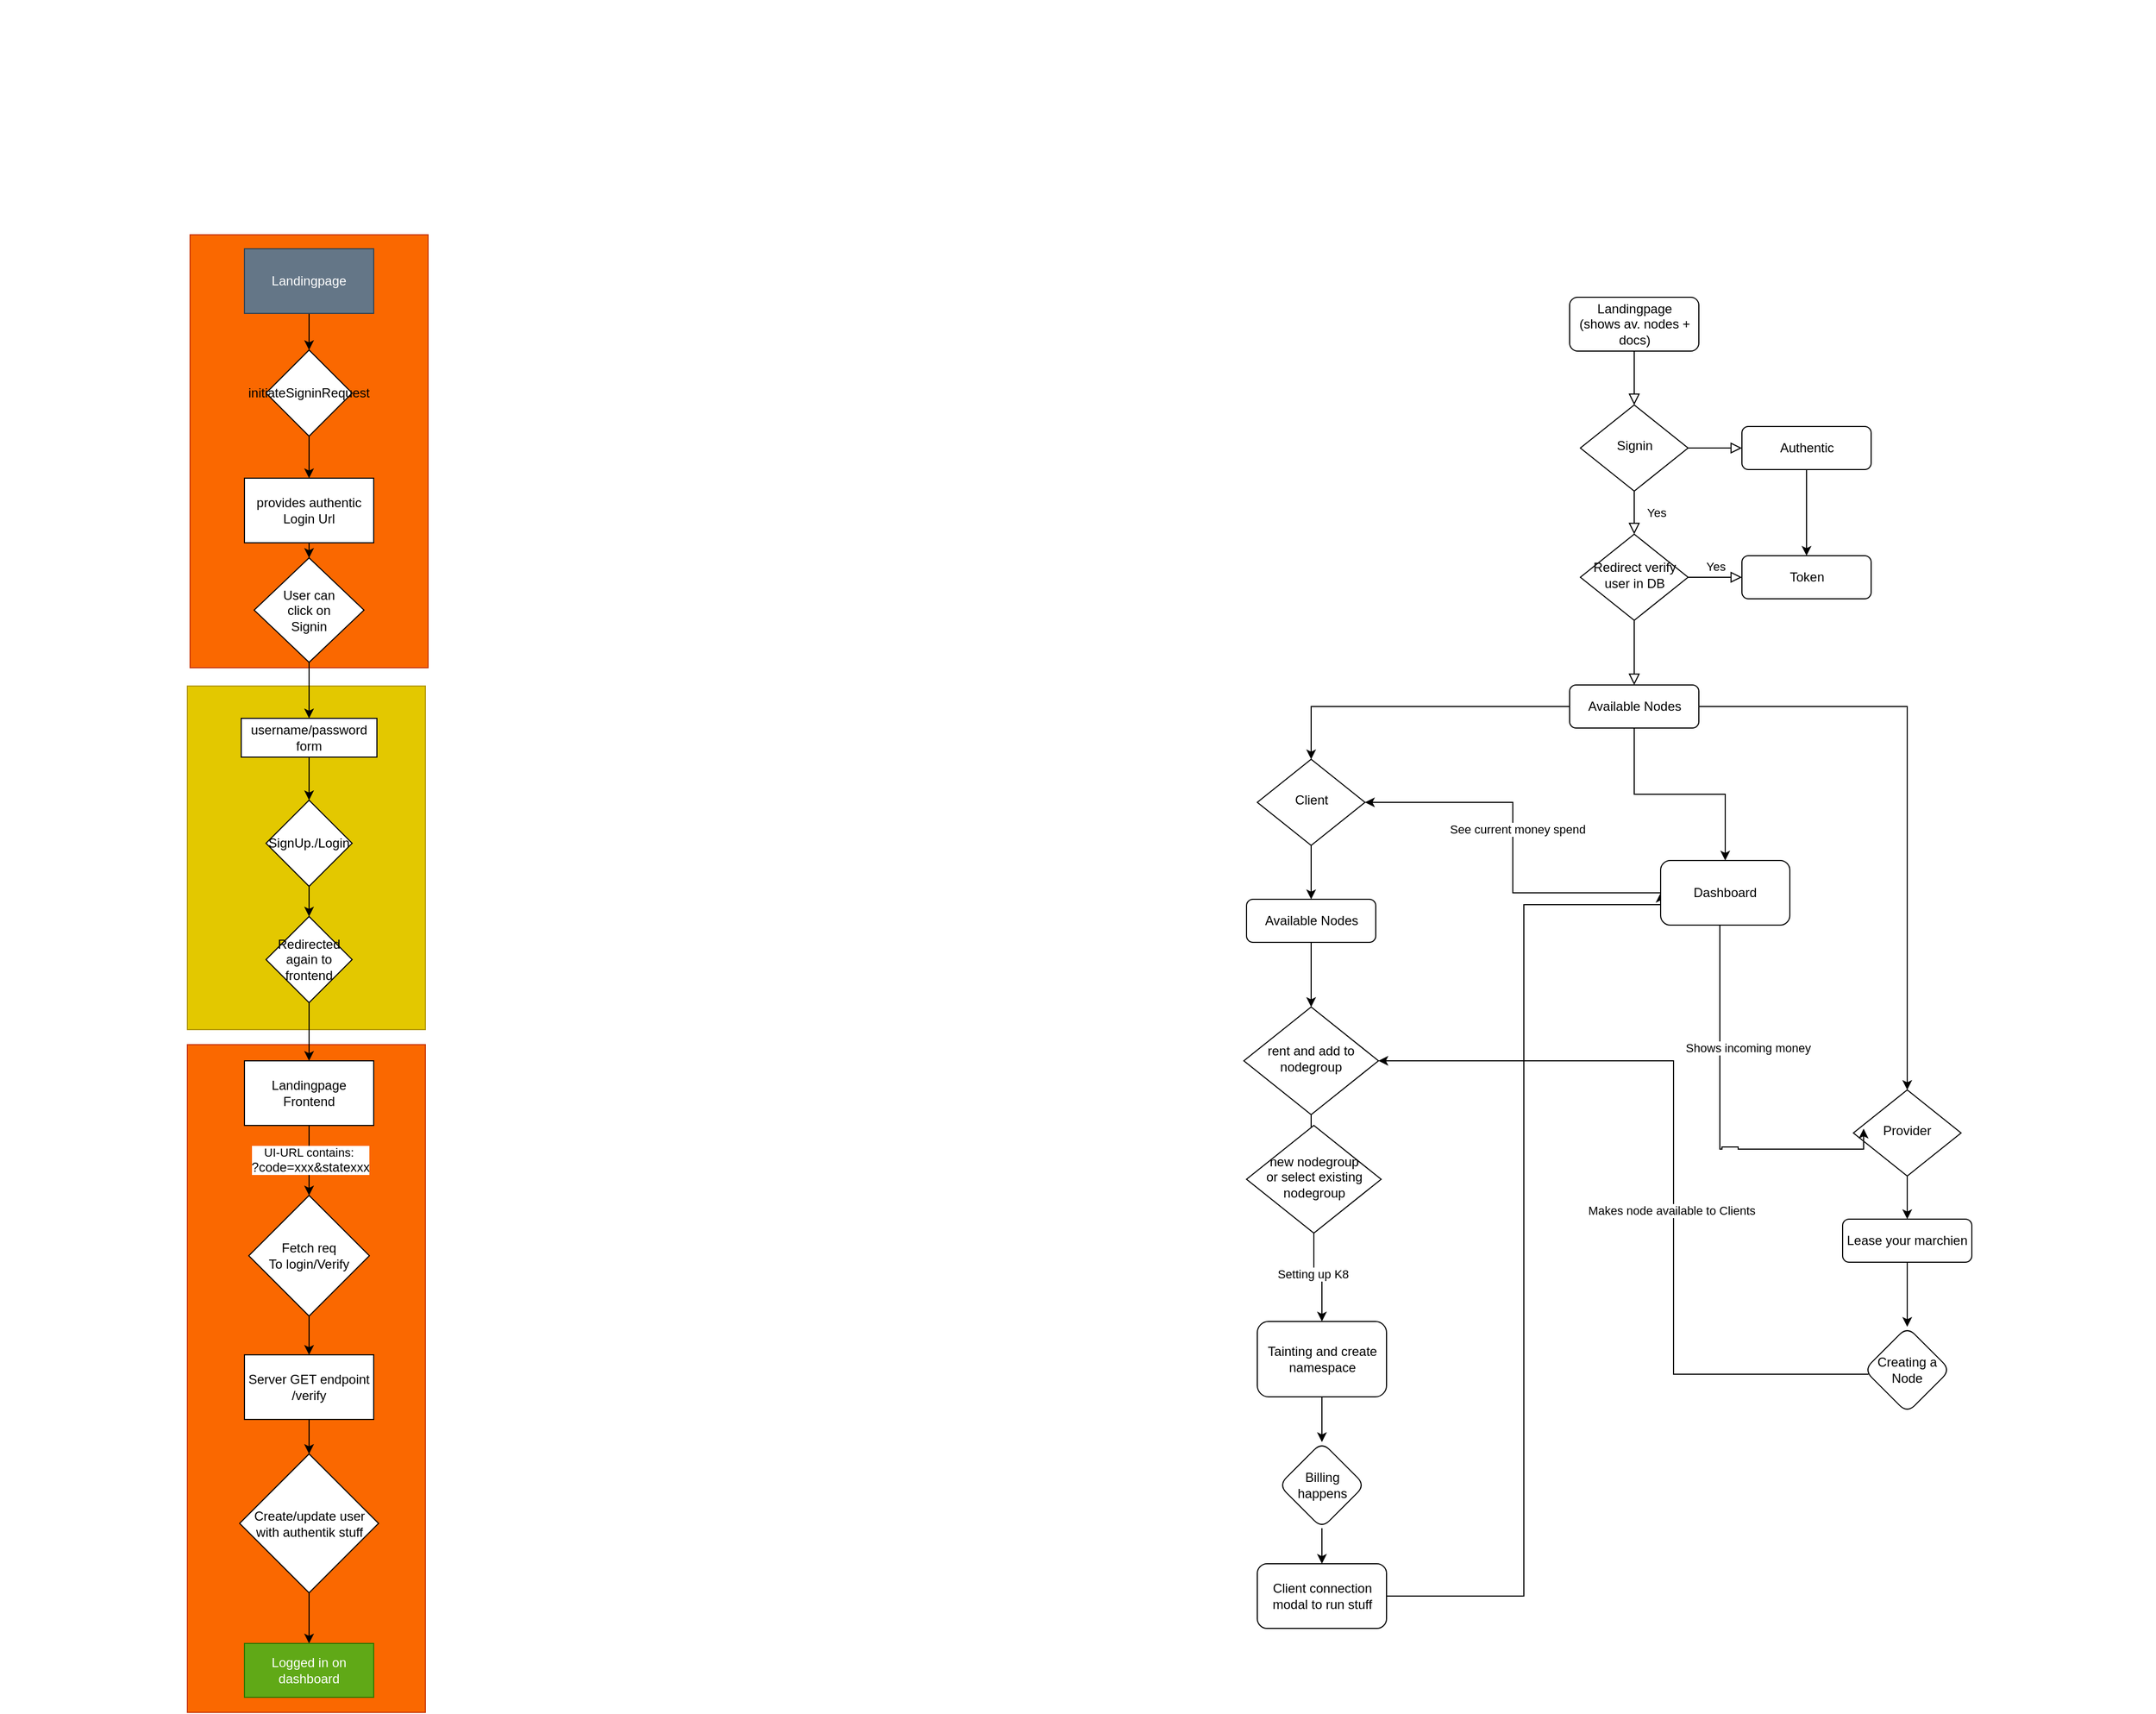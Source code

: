 <mxfile version="21.5.0" type="github" pages="2">
  <diagram name="Seite-1" id="oyB1J4lQSQryITBCKR3E">
    <mxGraphModel dx="5280" dy="3123" grid="0" gridSize="10" guides="1" tooltips="1" connect="1" arrows="1" fold="1" page="0" pageScale="1" pageWidth="827" pageHeight="1169" math="0" shadow="0">
      <root>
        <mxCell id="0" />
        <mxCell id="1" parent="0" />
        <mxCell id="EEiRr2LU-W_r3cA7hqpR-35" value="" style="rounded=0;html=1;jettySize=auto;orthogonalLoop=1;fontSize=11;endArrow=block;endFill=0;endSize=8;strokeWidth=1;shadow=0;labelBackgroundColor=none;edgeStyle=orthogonalEdgeStyle;" parent="1" source="EEiRr2LU-W_r3cA7hqpR-36" target="EEiRr2LU-W_r3cA7hqpR-39" edge="1">
          <mxGeometry relative="1" as="geometry" />
        </mxCell>
        <mxCell id="EEiRr2LU-W_r3cA7hqpR-36" value="Landingpage&lt;br&gt;(shows av. nodes + docs)" style="rounded=1;whiteSpace=wrap;html=1;fontSize=12;glass=0;strokeWidth=1;shadow=0;" parent="1" vertex="1">
          <mxGeometry x="352.5" y="50" width="120" height="50" as="geometry" />
        </mxCell>
        <mxCell id="EEiRr2LU-W_r3cA7hqpR-37" value="Yes" style="rounded=0;html=1;jettySize=auto;orthogonalLoop=1;fontSize=11;endArrow=block;endFill=0;endSize=8;strokeWidth=1;shadow=0;labelBackgroundColor=none;edgeStyle=orthogonalEdgeStyle;" parent="1" source="EEiRr2LU-W_r3cA7hqpR-39" target="EEiRr2LU-W_r3cA7hqpR-44" edge="1">
          <mxGeometry y="20" relative="1" as="geometry">
            <mxPoint as="offset" />
          </mxGeometry>
        </mxCell>
        <mxCell id="EEiRr2LU-W_r3cA7hqpR-38" value="" style="edgeStyle=orthogonalEdgeStyle;rounded=0;html=1;jettySize=auto;orthogonalLoop=1;fontSize=11;endArrow=block;endFill=0;endSize=8;strokeWidth=1;shadow=0;labelBackgroundColor=none;" parent="1" source="EEiRr2LU-W_r3cA7hqpR-39" target="EEiRr2LU-W_r3cA7hqpR-41" edge="1">
          <mxGeometry y="10" relative="1" as="geometry">
            <mxPoint as="offset" />
          </mxGeometry>
        </mxCell>
        <mxCell id="EEiRr2LU-W_r3cA7hqpR-39" value="Signin" style="rhombus;whiteSpace=wrap;html=1;shadow=0;fontFamily=Helvetica;fontSize=12;align=center;strokeWidth=1;spacing=6;spacingTop=-4;" parent="1" vertex="1">
          <mxGeometry x="362.5" y="150" width="100" height="80" as="geometry" />
        </mxCell>
        <mxCell id="EEiRr2LU-W_r3cA7hqpR-40" style="edgeStyle=orthogonalEdgeStyle;rounded=0;orthogonalLoop=1;jettySize=auto;html=1;" parent="1" source="EEiRr2LU-W_r3cA7hqpR-41" target="EEiRr2LU-W_r3cA7hqpR-48" edge="1">
          <mxGeometry relative="1" as="geometry" />
        </mxCell>
        <mxCell id="EEiRr2LU-W_r3cA7hqpR-41" value="Authentic" style="rounded=1;whiteSpace=wrap;html=1;fontSize=12;glass=0;strokeWidth=1;shadow=0;" parent="1" vertex="1">
          <mxGeometry x="512.5" y="170" width="120" height="40" as="geometry" />
        </mxCell>
        <mxCell id="EEiRr2LU-W_r3cA7hqpR-42" value="" style="rounded=0;html=1;jettySize=auto;orthogonalLoop=1;fontSize=11;endArrow=block;endFill=0;endSize=8;strokeWidth=1;shadow=0;labelBackgroundColor=none;edgeStyle=orthogonalEdgeStyle;" parent="1" source="EEiRr2LU-W_r3cA7hqpR-44" target="EEiRr2LU-W_r3cA7hqpR-47" edge="1">
          <mxGeometry x="0.333" y="20" relative="1" as="geometry">
            <mxPoint as="offset" />
          </mxGeometry>
        </mxCell>
        <mxCell id="EEiRr2LU-W_r3cA7hqpR-43" value="Yes" style="edgeStyle=orthogonalEdgeStyle;rounded=0;html=1;jettySize=auto;orthogonalLoop=1;fontSize=11;endArrow=block;endFill=0;endSize=8;strokeWidth=1;shadow=0;labelBackgroundColor=none;" parent="1" source="EEiRr2LU-W_r3cA7hqpR-44" target="EEiRr2LU-W_r3cA7hqpR-48" edge="1">
          <mxGeometry y="10" relative="1" as="geometry">
            <mxPoint as="offset" />
          </mxGeometry>
        </mxCell>
        <mxCell id="EEiRr2LU-W_r3cA7hqpR-44" value="Redirect verify user in DB" style="rhombus;whiteSpace=wrap;html=1;shadow=0;fontFamily=Helvetica;fontSize=12;align=center;strokeWidth=1;spacing=6;spacingTop=-4;" parent="1" vertex="1">
          <mxGeometry x="362.5" y="270" width="100" height="80" as="geometry" />
        </mxCell>
        <mxCell id="EEiRr2LU-W_r3cA7hqpR-45" style="edgeStyle=orthogonalEdgeStyle;rounded=0;orthogonalLoop=1;jettySize=auto;html=1;entryX=0.5;entryY=0;entryDx=0;entryDy=0;" parent="1" source="EEiRr2LU-W_r3cA7hqpR-47" target="EEiRr2LU-W_r3cA7hqpR-55" edge="1">
          <mxGeometry relative="1" as="geometry">
            <mxPoint x="592.5" y="460" as="targetPoint" />
          </mxGeometry>
        </mxCell>
        <mxCell id="EEiRr2LU-W_r3cA7hqpR-46" style="edgeStyle=orthogonalEdgeStyle;rounded=0;orthogonalLoop=1;jettySize=auto;html=1;entryX=0.5;entryY=0;entryDx=0;entryDy=0;" parent="1" source="EEiRr2LU-W_r3cA7hqpR-47" target="EEiRr2LU-W_r3cA7hqpR-53" edge="1">
          <mxGeometry relative="1" as="geometry">
            <mxPoint x="245.74" y="476" as="targetPoint" />
          </mxGeometry>
        </mxCell>
        <mxCell id="s5_odyK9Tq23q0nwJr0p-11" value="" style="edgeStyle=orthogonalEdgeStyle;rounded=0;orthogonalLoop=1;jettySize=auto;html=1;" parent="1" source="EEiRr2LU-W_r3cA7hqpR-47" target="s5_odyK9Tq23q0nwJr0p-10" edge="1">
          <mxGeometry relative="1" as="geometry" />
        </mxCell>
        <mxCell id="EEiRr2LU-W_r3cA7hqpR-47" value="Available Nodes" style="rounded=1;whiteSpace=wrap;html=1;fontSize=12;glass=0;strokeWidth=1;shadow=0;" parent="1" vertex="1">
          <mxGeometry x="352.5" y="410" width="120" height="40" as="geometry" />
        </mxCell>
        <mxCell id="EEiRr2LU-W_r3cA7hqpR-48" value="Token" style="rounded=1;whiteSpace=wrap;html=1;fontSize=12;glass=0;strokeWidth=1;shadow=0;" parent="1" vertex="1">
          <mxGeometry x="512.5" y="290" width="120" height="40" as="geometry" />
        </mxCell>
        <mxCell id="s5_odyK9Tq23q0nwJr0p-2" value="" style="edgeStyle=orthogonalEdgeStyle;rounded=0;orthogonalLoop=1;jettySize=auto;html=1;" parent="1" source="EEiRr2LU-W_r3cA7hqpR-49" target="s5_odyK9Tq23q0nwJr0p-1" edge="1">
          <mxGeometry relative="1" as="geometry" />
        </mxCell>
        <mxCell id="EEiRr2LU-W_r3cA7hqpR-49" value="Lease your marchien" style="rounded=1;whiteSpace=wrap;html=1;fontSize=12;glass=0;strokeWidth=1;shadow=0;" parent="1" vertex="1">
          <mxGeometry x="606" y="906" width="120" height="40" as="geometry" />
        </mxCell>
        <mxCell id="EEiRr2LU-W_r3cA7hqpR-50" style="edgeStyle=orthogonalEdgeStyle;rounded=0;orthogonalLoop=1;jettySize=auto;html=1;" parent="1" source="EEiRr2LU-W_r3cA7hqpR-51" target="EEiRr2LU-W_r3cA7hqpR-58" edge="1">
          <mxGeometry relative="1" as="geometry" />
        </mxCell>
        <mxCell id="EEiRr2LU-W_r3cA7hqpR-51" value="Available Nodes" style="rounded=1;whiteSpace=wrap;html=1;fontSize=12;glass=0;strokeWidth=1;shadow=0;" parent="1" vertex="1">
          <mxGeometry x="52.5" y="609" width="120" height="40" as="geometry" />
        </mxCell>
        <mxCell id="EEiRr2LU-W_r3cA7hqpR-52" style="edgeStyle=orthogonalEdgeStyle;rounded=0;orthogonalLoop=1;jettySize=auto;html=1;" parent="1" source="EEiRr2LU-W_r3cA7hqpR-53" target="EEiRr2LU-W_r3cA7hqpR-51" edge="1">
          <mxGeometry relative="1" as="geometry" />
        </mxCell>
        <mxCell id="EEiRr2LU-W_r3cA7hqpR-53" value="Client" style="rhombus;whiteSpace=wrap;html=1;shadow=0;fontFamily=Helvetica;fontSize=12;align=center;strokeWidth=1;spacing=6;spacingTop=-4;" parent="1" vertex="1">
          <mxGeometry x="62.5" y="479" width="100" height="80" as="geometry" />
        </mxCell>
        <mxCell id="EEiRr2LU-W_r3cA7hqpR-54" style="edgeStyle=orthogonalEdgeStyle;rounded=0;orthogonalLoop=1;jettySize=auto;html=1;" parent="1" source="EEiRr2LU-W_r3cA7hqpR-55" target="EEiRr2LU-W_r3cA7hqpR-49" edge="1">
          <mxGeometry relative="1" as="geometry" />
        </mxCell>
        <mxCell id="EEiRr2LU-W_r3cA7hqpR-55" value="Provider" style="rhombus;whiteSpace=wrap;html=1;shadow=0;fontFamily=Helvetica;fontSize=12;align=center;strokeWidth=1;spacing=6;spacingTop=-4;" parent="1" vertex="1">
          <mxGeometry x="616" y="786" width="100" height="80" as="geometry" />
        </mxCell>
        <mxCell id="EEiRr2LU-W_r3cA7hqpR-57" style="edgeStyle=orthogonalEdgeStyle;rounded=0;orthogonalLoop=1;jettySize=auto;html=1;entryX=0.5;entryY=0;entryDx=0;entryDy=0;" parent="1" source="EEiRr2LU-W_r3cA7hqpR-58" target="EEiRr2LU-W_r3cA7hqpR-63" edge="1">
          <mxGeometry relative="1" as="geometry">
            <mxPoint x="272.5" y="729" as="targetPoint" />
          </mxGeometry>
        </mxCell>
        <mxCell id="EEiRr2LU-W_r3cA7hqpR-58" value="rent and add to nodegroup" style="rhombus;whiteSpace=wrap;html=1;shadow=0;fontFamily=Helvetica;fontSize=12;align=center;strokeWidth=1;spacing=6;spacingTop=-4;" parent="1" vertex="1">
          <mxGeometry x="50" y="709" width="125" height="100" as="geometry" />
        </mxCell>
        <mxCell id="s5_odyK9Tq23q0nwJr0p-6" value="" style="edgeStyle=orthogonalEdgeStyle;rounded=0;orthogonalLoop=1;jettySize=auto;html=1;" parent="1" source="EEiRr2LU-W_r3cA7hqpR-61" target="s5_odyK9Tq23q0nwJr0p-5" edge="1">
          <mxGeometry relative="1" as="geometry" />
        </mxCell>
        <mxCell id="EEiRr2LU-W_r3cA7hqpR-61" value="Tainting and create namespace" style="rounded=1;whiteSpace=wrap;html=1;fontSize=12;glass=0;strokeWidth=1;shadow=0;" parent="1" vertex="1">
          <mxGeometry x="62.5" y="1001" width="120" height="70" as="geometry" />
        </mxCell>
        <mxCell id="EEiRr2LU-W_r3cA7hqpR-62" style="edgeStyle=orthogonalEdgeStyle;rounded=0;orthogonalLoop=1;jettySize=auto;html=1;" parent="1" source="EEiRr2LU-W_r3cA7hqpR-63" target="EEiRr2LU-W_r3cA7hqpR-61" edge="1">
          <mxGeometry relative="1" as="geometry">
            <mxPoint x="115" y="992" as="targetPoint" />
          </mxGeometry>
        </mxCell>
        <mxCell id="s5_odyK9Tq23q0nwJr0p-4" value="Setting up K8" style="edgeLabel;html=1;align=center;verticalAlign=middle;resizable=0;points=[];" parent="EEiRr2LU-W_r3cA7hqpR-62" connectable="0" vertex="1">
          <mxGeometry x="-0.164" y="-1" relative="1" as="geometry">
            <mxPoint as="offset" />
          </mxGeometry>
        </mxCell>
        <mxCell id="EEiRr2LU-W_r3cA7hqpR-63" value="new nodegroup&lt;br&gt;or select existing&lt;br&gt;nodegroup" style="rhombus;whiteSpace=wrap;html=1;shadow=0;fontFamily=Helvetica;fontSize=12;align=center;strokeWidth=1;spacing=6;spacingTop=-4;" parent="1" vertex="1">
          <mxGeometry x="52.5" y="819" width="125" height="100" as="geometry" />
        </mxCell>
        <mxCell id="s5_odyK9Tq23q0nwJr0p-3" style="edgeStyle=orthogonalEdgeStyle;rounded=0;orthogonalLoop=1;jettySize=auto;html=1;entryX=1;entryY=0.5;entryDx=0;entryDy=0;" parent="1" source="s5_odyK9Tq23q0nwJr0p-1" target="EEiRr2LU-W_r3cA7hqpR-58" edge="1">
          <mxGeometry relative="1" as="geometry">
            <Array as="points">
              <mxPoint x="449" y="1050" />
              <mxPoint x="449" y="759" />
            </Array>
          </mxGeometry>
        </mxCell>
        <mxCell id="s5_odyK9Tq23q0nwJr0p-17" value="Makes node available to Clients" style="edgeLabel;html=1;align=center;verticalAlign=middle;resizable=0;points=[];" parent="s5_odyK9Tq23q0nwJr0p-3" connectable="0" vertex="1">
          <mxGeometry x="-0.104" y="1" relative="1" as="geometry">
            <mxPoint x="-1" y="1" as="offset" />
          </mxGeometry>
        </mxCell>
        <mxCell id="s5_odyK9Tq23q0nwJr0p-1" value="Creating a Node" style="rhombus;whiteSpace=wrap;html=1;rounded=1;glass=0;strokeWidth=1;shadow=0;" parent="1" vertex="1">
          <mxGeometry x="626" y="1006" width="80" height="80" as="geometry" />
        </mxCell>
        <mxCell id="s5_odyK9Tq23q0nwJr0p-8" value="" style="edgeStyle=orthogonalEdgeStyle;rounded=0;orthogonalLoop=1;jettySize=auto;html=1;" parent="1" source="s5_odyK9Tq23q0nwJr0p-5" target="s5_odyK9Tq23q0nwJr0p-7" edge="1">
          <mxGeometry relative="1" as="geometry" />
        </mxCell>
        <mxCell id="s5_odyK9Tq23q0nwJr0p-5" value="Billing happens" style="rhombus;whiteSpace=wrap;html=1;rounded=1;glass=0;strokeWidth=1;shadow=0;" parent="1" vertex="1">
          <mxGeometry x="82.5" y="1113" width="80" height="80" as="geometry" />
        </mxCell>
        <mxCell id="s5_odyK9Tq23q0nwJr0p-12" style="edgeStyle=orthogonalEdgeStyle;rounded=0;orthogonalLoop=1;jettySize=auto;html=1;entryX=0;entryY=0.5;entryDx=0;entryDy=0;" parent="1" source="s5_odyK9Tq23q0nwJr0p-7" target="s5_odyK9Tq23q0nwJr0p-10" edge="1">
          <mxGeometry relative="1" as="geometry">
            <Array as="points">
              <mxPoint x="310" y="1256" />
              <mxPoint x="310" y="614" />
              <mxPoint x="437" y="614" />
            </Array>
          </mxGeometry>
        </mxCell>
        <mxCell id="s5_odyK9Tq23q0nwJr0p-7" value="Client connection modal to run stuff" style="whiteSpace=wrap;html=1;rounded=1;glass=0;strokeWidth=1;shadow=0;" parent="1" vertex="1">
          <mxGeometry x="62.5" y="1226" width="120" height="60" as="geometry" />
        </mxCell>
        <mxCell id="s5_odyK9Tq23q0nwJr0p-13" style="edgeStyle=orthogonalEdgeStyle;rounded=0;orthogonalLoop=1;jettySize=auto;html=1;entryX=0.095;entryY=0.45;entryDx=0;entryDy=0;entryPerimeter=0;exitX=1;exitY=0.5;exitDx=0;exitDy=0;" parent="1" source="s5_odyK9Tq23q0nwJr0p-10" target="EEiRr2LU-W_r3cA7hqpR-55" edge="1">
          <mxGeometry relative="1" as="geometry">
            <mxPoint x="465" y="943" as="sourcePoint" />
            <mxPoint x="502.5" y="539" as="targetPoint" />
            <Array as="points">
              <mxPoint x="492" y="603" />
              <mxPoint x="492" y="841" />
              <mxPoint x="494" y="841" />
              <mxPoint x="494" y="839" />
              <mxPoint x="509" y="839" />
              <mxPoint x="509" y="841" />
              <mxPoint x="626" y="841" />
            </Array>
          </mxGeometry>
        </mxCell>
        <mxCell id="s5_odyK9Tq23q0nwJr0p-14" value="Shows incoming money" style="edgeLabel;html=1;align=center;verticalAlign=middle;resizable=0;points=[];" parent="s5_odyK9Tq23q0nwJr0p-13" connectable="0" vertex="1">
          <mxGeometry x="-0.164" y="2" relative="1" as="geometry">
            <mxPoint x="24" y="17" as="offset" />
          </mxGeometry>
        </mxCell>
        <mxCell id="s5_odyK9Tq23q0nwJr0p-15" style="edgeStyle=orthogonalEdgeStyle;rounded=0;orthogonalLoop=1;jettySize=auto;html=1;entryX=1;entryY=0.5;entryDx=0;entryDy=0;" parent="1" source="s5_odyK9Tq23q0nwJr0p-10" target="EEiRr2LU-W_r3cA7hqpR-53" edge="1">
          <mxGeometry relative="1" as="geometry" />
        </mxCell>
        <mxCell id="s5_odyK9Tq23q0nwJr0p-16" value="See current money spend" style="edgeLabel;html=1;align=center;verticalAlign=middle;resizable=0;points=[];" parent="s5_odyK9Tq23q0nwJr0p-15" connectable="0" vertex="1">
          <mxGeometry x="0.104" y="-3" relative="1" as="geometry">
            <mxPoint x="1" y="1" as="offset" />
          </mxGeometry>
        </mxCell>
        <mxCell id="s5_odyK9Tq23q0nwJr0p-10" value="Dashboard" style="whiteSpace=wrap;html=1;rounded=1;glass=0;strokeWidth=1;shadow=0;" parent="1" vertex="1">
          <mxGeometry x="437" y="573" width="120" height="60" as="geometry" />
        </mxCell>
        <mxCell id="siuS2Ej1_t6DZ1DL3Dz5-1" value="" style="rounded=0;whiteSpace=wrap;html=1;align=left;fillColor=#fa6800;fontColor=#000000;strokeColor=#C73500;" vertex="1" parent="1">
          <mxGeometry x="-931" y="744" width="221" height="620" as="geometry" />
        </mxCell>
        <mxCell id="siuS2Ej1_t6DZ1DL3Dz5-2" value="" style="rounded=0;whiteSpace=wrap;html=1;align=left;fillColor=#fa6800;fontColor=#000000;strokeColor=#C73500;" vertex="1" parent="1">
          <mxGeometry x="-928.5" y="-8" width="221" height="402" as="geometry" />
        </mxCell>
        <mxCell id="siuS2Ej1_t6DZ1DL3Dz5-3" value="" style="rounded=0;whiteSpace=wrap;html=1;align=left;fillColor=#e3c800;fontColor=#000000;strokeColor=#B09500;" vertex="1" parent="1">
          <mxGeometry x="-931" y="411" width="221" height="319" as="geometry" />
        </mxCell>
        <mxCell id="siuS2Ej1_t6DZ1DL3Dz5-4" value="" style="edgeStyle=orthogonalEdgeStyle;rounded=0;orthogonalLoop=1;jettySize=auto;html=1;" edge="1" parent="1" source="siuS2Ej1_t6DZ1DL3Dz5-5" target="siuS2Ej1_t6DZ1DL3Dz5-7">
          <mxGeometry relative="1" as="geometry" />
        </mxCell>
        <mxCell id="siuS2Ej1_t6DZ1DL3Dz5-5" value="Landingpage" style="rounded=0;whiteSpace=wrap;html=1;fillColor=#647687;fontColor=#ffffff;strokeColor=#314354;" vertex="1" parent="1">
          <mxGeometry x="-878" y="5" width="120" height="60" as="geometry" />
        </mxCell>
        <mxCell id="siuS2Ej1_t6DZ1DL3Dz5-6" value="" style="edgeStyle=orthogonalEdgeStyle;rounded=0;orthogonalLoop=1;jettySize=auto;html=1;" edge="1" parent="1" source="siuS2Ej1_t6DZ1DL3Dz5-7" target="siuS2Ej1_t6DZ1DL3Dz5-9">
          <mxGeometry relative="1" as="geometry" />
        </mxCell>
        <mxCell id="siuS2Ej1_t6DZ1DL3Dz5-7" value="initiateSigninRequest" style="rhombus;whiteSpace=wrap;html=1;rounded=0;" vertex="1" parent="1">
          <mxGeometry x="-858" y="99" width="80" height="80" as="geometry" />
        </mxCell>
        <mxCell id="siuS2Ej1_t6DZ1DL3Dz5-8" value="" style="edgeStyle=orthogonalEdgeStyle;rounded=0;orthogonalLoop=1;jettySize=auto;html=1;" edge="1" parent="1" source="siuS2Ej1_t6DZ1DL3Dz5-9" target="siuS2Ej1_t6DZ1DL3Dz5-11">
          <mxGeometry relative="1" as="geometry" />
        </mxCell>
        <mxCell id="siuS2Ej1_t6DZ1DL3Dz5-9" value="provides authentic Login Url" style="whiteSpace=wrap;html=1;rounded=0;" vertex="1" parent="1">
          <mxGeometry x="-878" y="218" width="120" height="60" as="geometry" />
        </mxCell>
        <mxCell id="siuS2Ej1_t6DZ1DL3Dz5-10" style="edgeStyle=orthogonalEdgeStyle;rounded=0;orthogonalLoop=1;jettySize=auto;html=1;entryX=0.5;entryY=0;entryDx=0;entryDy=0;" edge="1" parent="1" source="siuS2Ej1_t6DZ1DL3Dz5-11" target="siuS2Ej1_t6DZ1DL3Dz5-13">
          <mxGeometry relative="1" as="geometry" />
        </mxCell>
        <mxCell id="siuS2Ej1_t6DZ1DL3Dz5-11" value="User can &lt;br&gt;click on &lt;br&gt;Signin" style="rhombus;whiteSpace=wrap;html=1;rounded=0;" vertex="1" parent="1">
          <mxGeometry x="-869" y="292" width="102" height="97" as="geometry" />
        </mxCell>
        <mxCell id="siuS2Ej1_t6DZ1DL3Dz5-12" value="" style="edgeStyle=orthogonalEdgeStyle;rounded=0;orthogonalLoop=1;jettySize=auto;html=1;" edge="1" parent="1" source="siuS2Ej1_t6DZ1DL3Dz5-13" target="siuS2Ej1_t6DZ1DL3Dz5-15">
          <mxGeometry relative="1" as="geometry" />
        </mxCell>
        <mxCell id="siuS2Ej1_t6DZ1DL3Dz5-13" value="username/password&lt;br&gt;form" style="whiteSpace=wrap;html=1;rounded=0;" vertex="1" parent="1">
          <mxGeometry x="-881" y="441" width="126" height="36" as="geometry" />
        </mxCell>
        <mxCell id="siuS2Ej1_t6DZ1DL3Dz5-14" value="" style="edgeStyle=orthogonalEdgeStyle;rounded=0;orthogonalLoop=1;jettySize=auto;html=1;" edge="1" parent="1" source="siuS2Ej1_t6DZ1DL3Dz5-15" target="siuS2Ej1_t6DZ1DL3Dz5-17">
          <mxGeometry relative="1" as="geometry" />
        </mxCell>
        <mxCell id="siuS2Ej1_t6DZ1DL3Dz5-15" value="SignUp./Login" style="rhombus;whiteSpace=wrap;html=1;rounded=0;" vertex="1" parent="1">
          <mxGeometry x="-858" y="517" width="80" height="80" as="geometry" />
        </mxCell>
        <mxCell id="siuS2Ej1_t6DZ1DL3Dz5-16" value="" style="edgeStyle=orthogonalEdgeStyle;rounded=0;orthogonalLoop=1;jettySize=auto;html=1;" edge="1" parent="1" source="siuS2Ej1_t6DZ1DL3Dz5-17" target="siuS2Ej1_t6DZ1DL3Dz5-20">
          <mxGeometry relative="1" as="geometry" />
        </mxCell>
        <mxCell id="siuS2Ej1_t6DZ1DL3Dz5-17" value="Redirected again to frontend" style="rhombus;whiteSpace=wrap;html=1;rounded=0;" vertex="1" parent="1">
          <mxGeometry x="-858" y="625" width="80" height="80" as="geometry" />
        </mxCell>
        <mxCell id="siuS2Ej1_t6DZ1DL3Dz5-18" value="" style="edgeStyle=orthogonalEdgeStyle;rounded=0;orthogonalLoop=1;jettySize=auto;html=1;" edge="1" parent="1" source="siuS2Ej1_t6DZ1DL3Dz5-20" target="siuS2Ej1_t6DZ1DL3Dz5-22">
          <mxGeometry relative="1" as="geometry" />
        </mxCell>
        <mxCell id="siuS2Ej1_t6DZ1DL3Dz5-19" value="UI-URL contains:&amp;nbsp;&lt;br style=&quot;font-size: 12px;&quot;&gt;&lt;span style=&quot;font-size: 12px;&quot;&gt;?code=xxx&amp;amp;statexxx&lt;/span&gt;" style="edgeLabel;html=1;align=center;verticalAlign=middle;resizable=0;points=[];" vertex="1" connectable="0" parent="siuS2Ej1_t6DZ1DL3Dz5-18">
          <mxGeometry x="-0.035" y="1" relative="1" as="geometry">
            <mxPoint as="offset" />
          </mxGeometry>
        </mxCell>
        <mxCell id="siuS2Ej1_t6DZ1DL3Dz5-20" value="Landingpage Frontend" style="whiteSpace=wrap;html=1;rounded=0;" vertex="1" parent="1">
          <mxGeometry x="-878" y="759" width="120" height="60" as="geometry" />
        </mxCell>
        <mxCell id="siuS2Ej1_t6DZ1DL3Dz5-21" value="" style="edgeStyle=orthogonalEdgeStyle;rounded=0;orthogonalLoop=1;jettySize=auto;html=1;" edge="1" parent="1" source="siuS2Ej1_t6DZ1DL3Dz5-22" target="siuS2Ej1_t6DZ1DL3Dz5-24">
          <mxGeometry relative="1" as="geometry" />
        </mxCell>
        <mxCell id="siuS2Ej1_t6DZ1DL3Dz5-22" value="Fetch req&lt;br&gt;To login/Verify" style="rhombus;whiteSpace=wrap;html=1;rounded=0;" vertex="1" parent="1">
          <mxGeometry x="-874" y="884" width="112" height="112" as="geometry" />
        </mxCell>
        <mxCell id="siuS2Ej1_t6DZ1DL3Dz5-23" value="" style="edgeStyle=orthogonalEdgeStyle;rounded=0;orthogonalLoop=1;jettySize=auto;html=1;" edge="1" parent="1" source="siuS2Ej1_t6DZ1DL3Dz5-24" target="siuS2Ej1_t6DZ1DL3Dz5-26">
          <mxGeometry relative="1" as="geometry" />
        </mxCell>
        <mxCell id="siuS2Ej1_t6DZ1DL3Dz5-24" value="Server GET endpoint /verify" style="whiteSpace=wrap;html=1;rounded=0;" vertex="1" parent="1">
          <mxGeometry x="-878" y="1032" width="120" height="60" as="geometry" />
        </mxCell>
        <mxCell id="siuS2Ej1_t6DZ1DL3Dz5-25" value="" style="edgeStyle=orthogonalEdgeStyle;rounded=0;orthogonalLoop=1;jettySize=auto;html=1;entryX=0.5;entryY=0;entryDx=0;entryDy=0;" edge="1" parent="1" source="siuS2Ej1_t6DZ1DL3Dz5-26" target="siuS2Ej1_t6DZ1DL3Dz5-27">
          <mxGeometry relative="1" as="geometry">
            <mxPoint x="-818.0" y="1285" as="targetPoint" />
          </mxGeometry>
        </mxCell>
        <mxCell id="siuS2Ej1_t6DZ1DL3Dz5-26" value="Create/update user with authentik stuff" style="rhombus;whiteSpace=wrap;html=1;rounded=0;" vertex="1" parent="1">
          <mxGeometry x="-882.5" y="1124" width="129" height="129" as="geometry" />
        </mxCell>
        <mxCell id="siuS2Ej1_t6DZ1DL3Dz5-27" value="Logged in on dashboard" style="whiteSpace=wrap;html=1;rounded=0;fillColor=#60a917;fontColor=#ffffff;strokeColor=#2D7600;" vertex="1" parent="1">
          <mxGeometry x="-878" y="1300" width="120" height="50" as="geometry" />
        </mxCell>
        <mxCell id="siuS2Ej1_t6DZ1DL3Dz5-28" value="Authentik" style="text;html=1;strokeColor=none;fillColor=none;align=center;verticalAlign=middle;whiteSpace=wrap;rounded=0;fontColor=#FFFFFF;fontSize=29;" vertex="1" parent="1">
          <mxGeometry x="-1082" y="536" width="142" height="30" as="geometry" />
        </mxCell>
        <mxCell id="siuS2Ej1_t6DZ1DL3Dz5-29" value="UI" style="text;html=1;strokeColor=none;fillColor=none;align=center;verticalAlign=middle;whiteSpace=wrap;rounded=0;fontColor=#FFFFFF;fontSize=29;" vertex="1" parent="1">
          <mxGeometry x="-1082" y="178" width="142" height="30" as="geometry" />
        </mxCell>
        <mxCell id="siuS2Ej1_t6DZ1DL3Dz5-30" value="UI" style="text;html=1;strokeColor=none;fillColor=none;align=center;verticalAlign=middle;whiteSpace=wrap;rounded=0;fontColor=#FFFFFF;fontSize=29;" vertex="1" parent="1">
          <mxGeometry x="-1082" y="1002" width="142" height="30" as="geometry" />
        </mxCell>
        <mxCell id="siuS2Ej1_t6DZ1DL3Dz5-31" value="Authentik flow" style="text;html=1;strokeColor=none;fillColor=none;align=center;verticalAlign=middle;whiteSpace=wrap;rounded=0;fontColor=#FFFFFF;fontSize=90;" vertex="1" parent="1">
          <mxGeometry x="-1105" y="-226" width="564" height="148" as="geometry" />
        </mxCell>
        <mxCell id="siuS2Ej1_t6DZ1DL3Dz5-32" value="Client/Provider flow" style="text;html=1;strokeColor=none;fillColor=none;align=center;verticalAlign=middle;whiteSpace=wrap;rounded=0;fontColor=#FFFFFF;fontSize=90;" vertex="1" parent="1">
          <mxGeometry x="-25" y="-223" width="921" height="148" as="geometry" />
        </mxCell>
      </root>
    </mxGraphModel>
  </diagram>
  <diagram name="Mark" id="U20YnGkPYRGFCjqGyoIM">
    <mxGraphModel dx="1028" dy="522" grid="1" gridSize="10" guides="1" tooltips="1" connect="1" arrows="1" fold="1" page="1" pageScale="1" pageWidth="827" pageHeight="1169" math="0" shadow="0">
      <root>
        <mxCell id="lMakNlP7YPmwNP2zMPLx-0" />
        <mxCell id="lMakNlP7YPmwNP2zMPLx-1" parent="lMakNlP7YPmwNP2zMPLx-0" />
        <mxCell id="lMakNlP7YPmwNP2zMPLx-2" value="" style="rounded=0;html=1;jettySize=auto;orthogonalLoop=1;fontSize=11;endArrow=block;endFill=0;endSize=8;strokeWidth=1;shadow=0;labelBackgroundColor=none;edgeStyle=orthogonalEdgeStyle;" parent="lMakNlP7YPmwNP2zMPLx-1" source="lMakNlP7YPmwNP2zMPLx-3" target="lMakNlP7YPmwNP2zMPLx-6" edge="1">
          <mxGeometry relative="1" as="geometry" />
        </mxCell>
        <mxCell id="L4o1jWjbPwMp0_FglPyr-25" style="edgeStyle=orthogonalEdgeStyle;rounded=0;orthogonalLoop=1;jettySize=auto;html=1;exitX=0.5;exitY=1;exitDx=0;exitDy=0;entryX=0.5;entryY=0;entryDx=0;entryDy=0;" parent="lMakNlP7YPmwNP2zMPLx-1" source="lMakNlP7YPmwNP2zMPLx-3" target="L4o1jWjbPwMp0_FglPyr-1" edge="1">
          <mxGeometry relative="1" as="geometry" />
        </mxCell>
        <mxCell id="lMakNlP7YPmwNP2zMPLx-3" value="Landingpage&lt;br&gt;(shows av. nodes + docs)" style="rounded=1;whiteSpace=wrap;html=1;fontSize=12;glass=0;strokeWidth=1;shadow=0;fillColor=#B9E0A5;" parent="lMakNlP7YPmwNP2zMPLx-1" vertex="1">
          <mxGeometry x="140" y="165" width="120" height="50" as="geometry" />
        </mxCell>
        <mxCell id="lMakNlP7YPmwNP2zMPLx-4" value="Yes" style="rounded=0;html=1;jettySize=auto;orthogonalLoop=1;fontSize=11;endArrow=block;endFill=0;endSize=8;strokeWidth=1;shadow=0;labelBackgroundColor=none;edgeStyle=orthogonalEdgeStyle;" parent="lMakNlP7YPmwNP2zMPLx-1" source="lMakNlP7YPmwNP2zMPLx-6" target="lMakNlP7YPmwNP2zMPLx-11" edge="1">
          <mxGeometry y="20" relative="1" as="geometry">
            <mxPoint as="offset" />
          </mxGeometry>
        </mxCell>
        <mxCell id="lMakNlP7YPmwNP2zMPLx-5" value="No" style="edgeStyle=orthogonalEdgeStyle;rounded=0;html=1;jettySize=auto;orthogonalLoop=1;fontSize=11;endArrow=block;endFill=0;endSize=8;strokeWidth=1;shadow=0;labelBackgroundColor=none;" parent="lMakNlP7YPmwNP2zMPLx-1" source="lMakNlP7YPmwNP2zMPLx-6" target="lMakNlP7YPmwNP2zMPLx-8" edge="1">
          <mxGeometry y="10" relative="1" as="geometry">
            <mxPoint as="offset" />
          </mxGeometry>
        </mxCell>
        <mxCell id="lMakNlP7YPmwNP2zMPLx-6" value="Signed On?" style="rhombus;whiteSpace=wrap;html=1;shadow=0;fontFamily=Helvetica;fontSize=12;align=center;strokeWidth=1;spacing=6;spacingTop=-4;fillColor=#B9E0A5;" parent="lMakNlP7YPmwNP2zMPLx-1" vertex="1">
          <mxGeometry x="362.5" y="150" width="100" height="80" as="geometry" />
        </mxCell>
        <mxCell id="lMakNlP7YPmwNP2zMPLx-7" style="edgeStyle=orthogonalEdgeStyle;rounded=0;orthogonalLoop=1;jettySize=auto;html=1;" parent="lMakNlP7YPmwNP2zMPLx-1" source="lMakNlP7YPmwNP2zMPLx-8" target="lMakNlP7YPmwNP2zMPLx-15" edge="1">
          <mxGeometry relative="1" as="geometry" />
        </mxCell>
        <mxCell id="lMakNlP7YPmwNP2zMPLx-8" value="Authentic" style="rounded=1;whiteSpace=wrap;html=1;fontSize=12;glass=0;strokeWidth=1;shadow=0;fillColor=#B9E0A5;" parent="lMakNlP7YPmwNP2zMPLx-1" vertex="1">
          <mxGeometry x="512.5" y="170" width="120" height="40" as="geometry" />
        </mxCell>
        <mxCell id="L4o1jWjbPwMp0_FglPyr-11" style="edgeStyle=orthogonalEdgeStyle;rounded=0;orthogonalLoop=1;jettySize=auto;html=1;exitX=0.5;exitY=1;exitDx=0;exitDy=0;" parent="lMakNlP7YPmwNP2zMPLx-1" source="lMakNlP7YPmwNP2zMPLx-11" edge="1">
          <mxGeometry relative="1" as="geometry">
            <mxPoint x="110" y="410" as="targetPoint" />
          </mxGeometry>
        </mxCell>
        <mxCell id="L4o1jWjbPwMp0_FglPyr-26" style="edgeStyle=orthogonalEdgeStyle;rounded=0;orthogonalLoop=1;jettySize=auto;html=1;" parent="lMakNlP7YPmwNP2zMPLx-1" target="L4o1jWjbPwMp0_FglPyr-5" edge="1">
          <mxGeometry relative="1" as="geometry">
            <mxPoint x="413" y="380" as="sourcePoint" />
          </mxGeometry>
        </mxCell>
        <mxCell id="Nx-bEh1wznVE_e6RohJJ-0" style="edgeStyle=orthogonalEdgeStyle;rounded=0;orthogonalLoop=1;jettySize=auto;html=1;exitX=0.5;exitY=1;exitDx=0;exitDy=0;entryX=0.5;entryY=0;entryDx=0;entryDy=0;" edge="1" parent="lMakNlP7YPmwNP2zMPLx-1" source="lMakNlP7YPmwNP2zMPLx-11" target="lMakNlP7YPmwNP2zMPLx-14">
          <mxGeometry relative="1" as="geometry" />
        </mxCell>
        <mxCell id="lMakNlP7YPmwNP2zMPLx-11" value="Redirect &lt;br&gt;verify user&lt;br&gt;&amp;nbsp;in DB" style="rhombus;whiteSpace=wrap;html=1;shadow=0;fontFamily=Helvetica;fontSize=12;align=center;strokeWidth=1;spacing=6;spacingTop=-4;fillColor=#B9E0A5;" parent="lMakNlP7YPmwNP2zMPLx-1" vertex="1">
          <mxGeometry x="362.5" y="270" width="100" height="80" as="geometry" />
        </mxCell>
        <mxCell id="L4o1jWjbPwMp0_FglPyr-13" style="edgeStyle=orthogonalEdgeStyle;rounded=0;orthogonalLoop=1;jettySize=auto;html=1;" parent="lMakNlP7YPmwNP2zMPLx-1" source="lMakNlP7YPmwNP2zMPLx-14" target="lMakNlP7YPmwNP2zMPLx-25" edge="1">
          <mxGeometry relative="1" as="geometry" />
        </mxCell>
        <mxCell id="L4o1jWjbPwMp0_FglPyr-16" style="edgeStyle=orthogonalEdgeStyle;rounded=0;orthogonalLoop=1;jettySize=auto;html=1;exitX=0.5;exitY=1;exitDx=0;exitDy=0;entryX=0.5;entryY=0;entryDx=0;entryDy=0;" parent="lMakNlP7YPmwNP2zMPLx-1" source="lMakNlP7YPmwNP2zMPLx-14" target="L4o1jWjbPwMp0_FglPyr-15" edge="1">
          <mxGeometry relative="1" as="geometry" />
        </mxCell>
        <mxCell id="lMakNlP7YPmwNP2zMPLx-14" value="Available Nodes&lt;br&gt;(&amp;amp; detailed GPU info)" style="rounded=1;whiteSpace=wrap;html=1;fontSize=12;glass=0;strokeWidth=1;shadow=0;fillColor=#FFF2CC;" parent="lMakNlP7YPmwNP2zMPLx-1" vertex="1">
          <mxGeometry x="347" y="410" width="132.5" height="60" as="geometry" />
        </mxCell>
        <mxCell id="L4o1jWjbPwMp0_FglPyr-3" style="edgeStyle=orthogonalEdgeStyle;rounded=0;orthogonalLoop=1;jettySize=auto;html=1;exitX=0;exitY=0.5;exitDx=0;exitDy=0;" parent="lMakNlP7YPmwNP2zMPLx-1" source="lMakNlP7YPmwNP2zMPLx-15" target="lMakNlP7YPmwNP2zMPLx-11" edge="1">
          <mxGeometry relative="1" as="geometry" />
        </mxCell>
        <mxCell id="lMakNlP7YPmwNP2zMPLx-15" value="Token" style="rounded=1;whiteSpace=wrap;html=1;fontSize=12;glass=0;strokeWidth=1;shadow=0;fillColor=#B9E0A5;" parent="lMakNlP7YPmwNP2zMPLx-1" vertex="1">
          <mxGeometry x="512.5" y="290" width="120" height="40" as="geometry" />
        </mxCell>
        <mxCell id="L4o1jWjbPwMp0_FglPyr-24" style="edgeStyle=orthogonalEdgeStyle;rounded=0;orthogonalLoop=1;jettySize=auto;html=1;exitX=0.5;exitY=1;exitDx=0;exitDy=0;" parent="lMakNlP7YPmwNP2zMPLx-1" source="lMakNlP7YPmwNP2zMPLx-25" target="L4o1jWjbPwMp0_FglPyr-22" edge="1">
          <mxGeometry relative="1" as="geometry" />
        </mxCell>
        <mxCell id="lMakNlP7YPmwNP2zMPLx-25" value="Add machine&lt;br&gt;&amp;nbsp;to new or existing node group via dropdown&lt;br&gt;(cart) &amp;amp; taint now" style="rhombus;whiteSpace=wrap;html=1;shadow=0;fontFamily=Helvetica;fontSize=12;align=center;strokeWidth=1;spacing=6;spacingTop=-4;fillColor=#F19C99;" parent="lMakNlP7YPmwNP2zMPLx-1" vertex="1">
          <mxGeometry x="240" y="520" width="162.5" height="130" as="geometry" />
        </mxCell>
        <mxCell id="L4o1jWjbPwMp0_FglPyr-1" value="Docs" style="rounded=1;whiteSpace=wrap;html=1;fillColor=#B9E0A5;" parent="lMakNlP7YPmwNP2zMPLx-1" vertex="1">
          <mxGeometry x="140" y="260" width="120" height="60" as="geometry" />
        </mxCell>
        <mxCell id="L4o1jWjbPwMp0_FglPyr-31" style="edgeStyle=orthogonalEdgeStyle;rounded=0;orthogonalLoop=1;jettySize=auto;html=1;exitX=0.5;exitY=1;exitDx=0;exitDy=0;entryX=0.5;entryY=0;entryDx=0;entryDy=0;" parent="lMakNlP7YPmwNP2zMPLx-1" source="L4o1jWjbPwMp0_FglPyr-5" target="L4o1jWjbPwMp0_FglPyr-30" edge="1">
          <mxGeometry relative="1" as="geometry" />
        </mxCell>
        <mxCell id="L4o1jWjbPwMp0_FglPyr-5" value="Dashboard" style="rounded=1;whiteSpace=wrap;html=1;fillColor=#F19C99;" parent="lMakNlP7YPmwNP2zMPLx-1" vertex="1">
          <mxGeometry x="620" y="410" width="120" height="60" as="geometry" />
        </mxCell>
        <mxCell id="L4o1jWjbPwMp0_FglPyr-8" style="edgeStyle=orthogonalEdgeStyle;rounded=0;orthogonalLoop=1;jettySize=auto;html=1;exitX=0.5;exitY=1;exitDx=0;exitDy=0;entryX=0.5;entryY=0;entryDx=0;entryDy=0;" parent="lMakNlP7YPmwNP2zMPLx-1" source="L4o1jWjbPwMp0_FglPyr-7" edge="1">
          <mxGeometry relative="1" as="geometry">
            <mxPoint x="110" y="510" as="targetPoint" />
          </mxGeometry>
        </mxCell>
        <mxCell id="L4o1jWjbPwMp0_FglPyr-7" value="Listed Machines Page" style="rounded=1;whiteSpace=wrap;html=1;fillColor=#FFF2CC;" parent="lMakNlP7YPmwNP2zMPLx-1" vertex="1">
          <mxGeometry x="50" y="410" width="120" height="60" as="geometry" />
        </mxCell>
        <mxCell id="L4o1jWjbPwMp0_FglPyr-40" style="edgeStyle=orthogonalEdgeStyle;rounded=0;orthogonalLoop=1;jettySize=auto;html=1;exitX=0.5;exitY=1;exitDx=0;exitDy=0;entryX=0.481;entryY=-0.032;entryDx=0;entryDy=0;entryPerimeter=0;" parent="lMakNlP7YPmwNP2zMPLx-1" source="L4o1jWjbPwMp0_FglPyr-9" target="L4o1jWjbPwMp0_FglPyr-37" edge="1">
          <mxGeometry relative="1" as="geometry" />
        </mxCell>
        <mxCell id="L4o1jWjbPwMp0_FglPyr-9" value="List New Machine" style="rhombus;whiteSpace=wrap;html=1;shadow=0;fontFamily=Helvetica;fontSize=12;align=center;strokeWidth=1;spacing=6;spacingTop=-4;fillColor=#FFF2CC;" parent="lMakNlP7YPmwNP2zMPLx-1" vertex="1">
          <mxGeometry x="47.5" y="510" width="125" height="90" as="geometry" />
        </mxCell>
        <mxCell id="L4o1jWjbPwMp0_FglPyr-39" style="edgeStyle=orthogonalEdgeStyle;rounded=0;orthogonalLoop=1;jettySize=auto;html=1;exitX=0.5;exitY=1;exitDx=0;exitDy=0;entryX=0.486;entryY=-0.058;entryDx=0;entryDy=0;entryPerimeter=0;" parent="lMakNlP7YPmwNP2zMPLx-1" source="L4o1jWjbPwMp0_FglPyr-15" target="L4o1jWjbPwMp0_FglPyr-33" edge="1">
          <mxGeometry relative="1" as="geometry" />
        </mxCell>
        <mxCell id="L4o1jWjbPwMp0_FglPyr-15" value="Connect to&lt;br&gt;pre-existing NG&lt;br&gt;(cart)" style="rhombus;whiteSpace=wrap;html=1;shadow=0;fontFamily=Helvetica;fontSize=12;align=center;strokeWidth=1;spacing=6;spacingTop=-4;fillColor=#F19C99;" parent="lMakNlP7YPmwNP2zMPLx-1" vertex="1">
          <mxGeometry x="450" y="520" width="125" height="100" as="geometry" />
        </mxCell>
        <mxCell id="L4o1jWjbPwMp0_FglPyr-20" value="** Tainting happens at moment node added" style="text;html=1;strokeColor=none;fillColor=none;align=center;verticalAlign=middle;whiteSpace=wrap;rounded=0;" parent="lMakNlP7YPmwNP2zMPLx-1" vertex="1">
          <mxGeometry x="376.25" y="520" width="60" height="30" as="geometry" />
        </mxCell>
        <mxCell id="L4o1jWjbPwMp0_FglPyr-22" value="Remove node &lt;br&gt;from n.g.(cart) &lt;br&gt;&amp;amp; untaint" style="rhombus;whiteSpace=wrap;html=1;fillColor=#F19C99;" parent="lMakNlP7YPmwNP2zMPLx-1" vertex="1">
          <mxGeometry x="290" y="640" width="138.75" height="120" as="geometry" />
        </mxCell>
        <mxCell id="L4o1jWjbPwMp0_FglPyr-30" value="Client Panel View:&lt;br&gt;- Usage by N.G. (prom)&lt;br&gt;- Billing (stripe)&lt;br&gt;&lt;br&gt;Host Panel View:&lt;br&gt;- Earnings/Payouts (stripe)&lt;br&gt;- flop consumption (prom)&lt;br&gt;- Power calc tool (input $/kw)&lt;br&gt;&lt;div style=&quot;&quot;&gt;&lt;br&gt;&lt;/div&gt;" style="rounded=0;whiteSpace=wrap;html=1;align=left;fillColor=#F19C99;" parent="lMakNlP7YPmwNP2zMPLx-1" vertex="1">
          <mxGeometry x="600" y="540" width="160" height="170" as="geometry" />
        </mxCell>
        <mxCell id="L4o1jWjbPwMp0_FglPyr-33" value="Connection Modal + Kubectl Script" style="shape=cube;whiteSpace=wrap;html=1;boundedLbl=1;backgroundOutline=1;darkOpacity=0.05;darkOpacity2=0.1;fillColor=#F19C99;" parent="lMakNlP7YPmwNP2zMPLx-1" vertex="1">
          <mxGeometry x="455" y="660" width="120" height="80" as="geometry" />
        </mxCell>
        <mxCell id="L4o1jWjbPwMp0_FglPyr-37" value="Price and List&lt;br&gt;Machine Modal + K3s Script" style="shape=cube;whiteSpace=wrap;html=1;boundedLbl=1;backgroundOutline=1;darkOpacity=0.05;darkOpacity2=0.1;fillColor=#FFF2CC;" parent="lMakNlP7YPmwNP2zMPLx-1" vertex="1">
          <mxGeometry x="52.5" y="660" width="120" height="80" as="geometry" />
        </mxCell>
      </root>
    </mxGraphModel>
  </diagram>
</mxfile>
